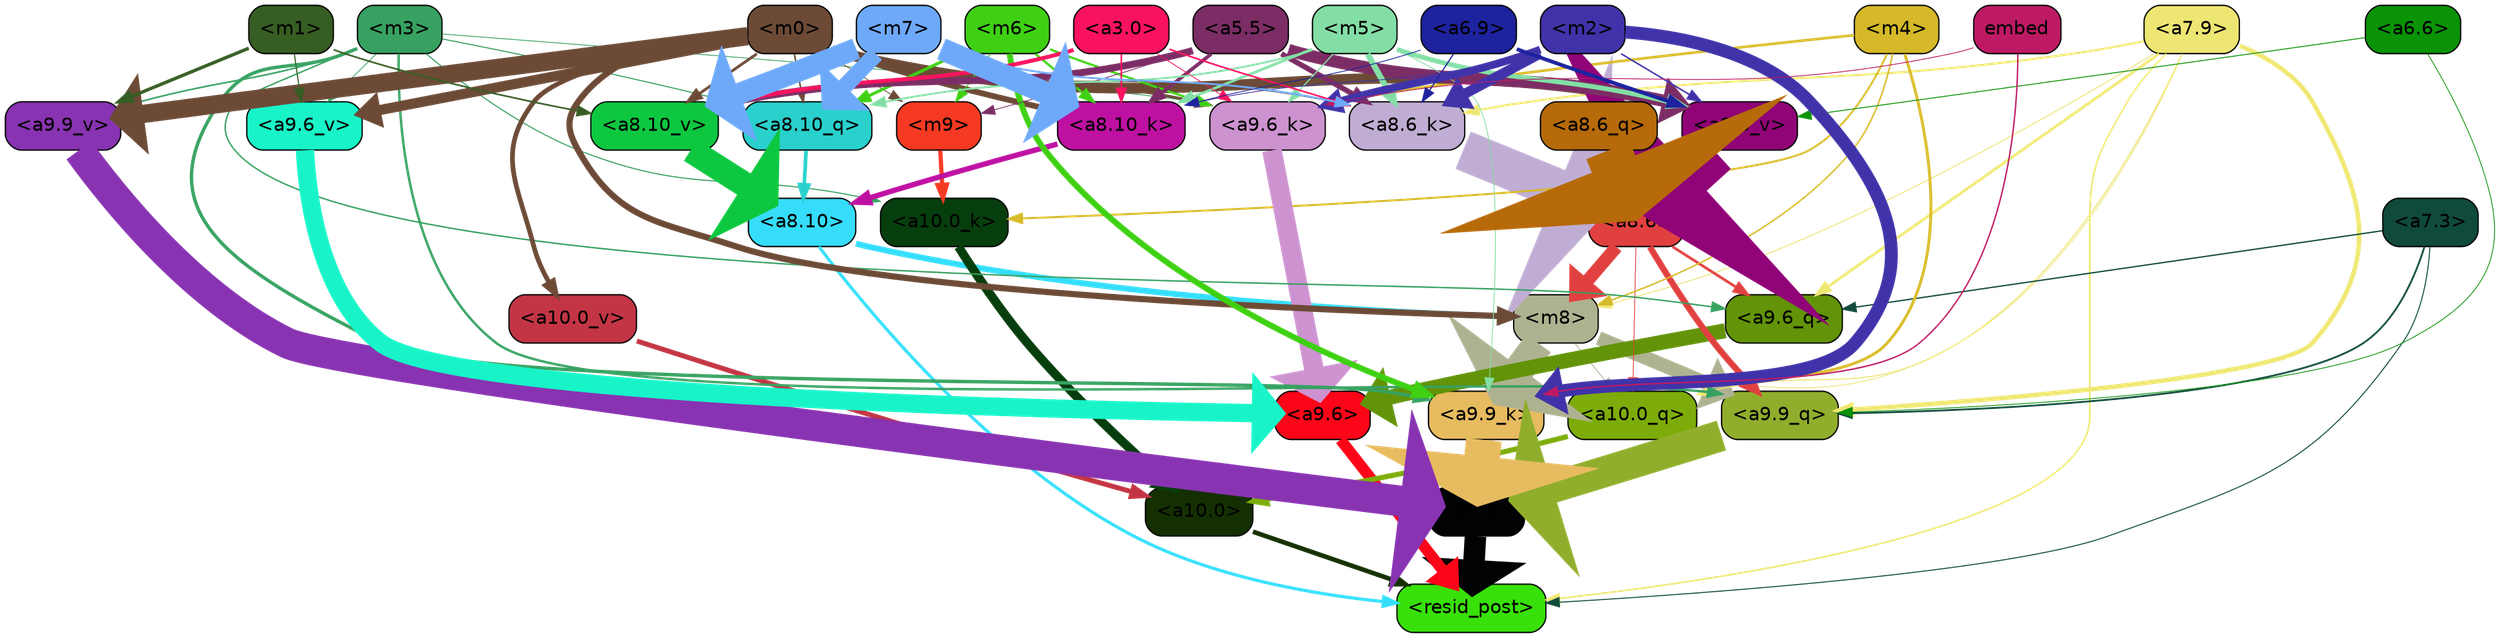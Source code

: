 strict digraph "" {
	graph [bgcolor=transparent,
		layout=dot,
		overlap=false,
		splines=true
	];
	"<a10.0>"	[color=black,
		fillcolor="#143002",
		fontname=Helvetica,
		shape=box,
		style="filled, rounded"];
	"<resid_post>"	[color=black,
		fillcolor="#38e109",
		fontname=Helvetica,
		shape=box,
		style="filled, rounded"];
	"<a10.0>" -> "<resid_post>"	[color="#143002",
		penwidth=3.4253244400024414];
	"<a9.9>"	[color=black,
		fillcolor="#010203",
		fontname=Helvetica,
		shape=box,
		style="filled, rounded"];
	"<a9.9>" -> "<resid_post>"	[color="#010203",
		penwidth=16.05378818511963];
	"<a9.6>"	[color=black,
		fillcolor="#fd0518",
		fontname=Helvetica,
		shape=box,
		style="filled, rounded"];
	"<a9.6>" -> "<resid_post>"	[color="#fd0518",
		penwidth=8.33797836303711];
	"<a8.10>"	[color=black,
		fillcolor="#35ddfb",
		fontname=Helvetica,
		shape=box,
		style="filled, rounded"];
	"<a8.10>" -> "<resid_post>"	[color="#35ddfb",
		penwidth=2.3390636444091797];
	"<m8>"	[color=black,
		fillcolor="#aeb290",
		fontname=Helvetica,
		shape=box,
		style="filled, rounded"];
	"<a8.10>" -> "<m8>"	[color="#35ddfb",
		penwidth=4.388927459716797];
	"<a7.9>"	[color=black,
		fillcolor="#eee673",
		fontname=Helvetica,
		shape=box,
		style="filled, rounded"];
	"<a7.9>" -> "<resid_post>"	[color="#eee673",
		penwidth=1.1926651000976562];
	"<a10.0_q>"	[color=black,
		fillcolor="#7dac0a",
		fontname=Helvetica,
		shape=box,
		style="filled, rounded"];
	"<a7.9>" -> "<a10.0_q>"	[color="#eee673",
		penwidth=0.7811813354492188];
	"<a7.9>" -> "<m8>"	[color="#eee673",
		penwidth=0.6738662719726562];
	"<a9.9_q>"	[color=black,
		fillcolor="#90ae2c",
		fontname=Helvetica,
		shape=box,
		style="filled, rounded"];
	"<a7.9>" -> "<a9.9_q>"	[color="#eee673",
		penwidth=3.33896541595459];
	"<a9.6_q>"	[color=black,
		fillcolor="#629308",
		fontname=Helvetica,
		shape=box,
		style="filled, rounded"];
	"<a7.9>" -> "<a9.6_q>"	[color="#eee673",
		penwidth=2.0531044006347656];
	"<a9.9_k>"	[color=black,
		fillcolor="#e7bb60",
		fontname=Helvetica,
		shape=box,
		style="filled, rounded"];
	"<a7.9>" -> "<a9.9_k>"	[color="#eee673",
		penwidth=0.6];
	"<a8.6_k>"	[color=black,
		fillcolor="#c0add3",
		fontname=Helvetica,
		shape=box,
		style="filled, rounded"];
	"<a7.9>" -> "<a8.6_k>"	[color="#eee673",
		penwidth=1.5751152038574219];
	"<a7.3>"	[color=black,
		fillcolor="#0f4a3b",
		fontname=Helvetica,
		shape=box,
		style="filled, rounded"];
	"<a7.3>" -> "<resid_post>"	[color="#0f4a3b",
		penwidth=0.7339706420898438];
	"<a7.3>" -> "<a9.9_q>"	[color="#0f4a3b",
		penwidth=1.3609809875488281];
	"<a7.3>" -> "<a9.6_q>"	[color="#0f4a3b",
		penwidth=0.9587650299072266];
	"<a10.0_q>" -> "<a10.0>"	[color="#7dac0a",
		penwidth=3.861766815185547];
	"<a10.0_k>"	[color=black,
		fillcolor="#073e0d",
		fontname=Helvetica,
		shape=box,
		style="filled, rounded"];
	"<a10.0_k>" -> "<a10.0>"	[color="#073e0d",
		penwidth=6.691814422607422];
	"<a10.0_v>"	[color=black,
		fillcolor="#c33544",
		fontname=Helvetica,
		shape=box,
		style="filled, rounded"];
	"<a10.0_v>" -> "<a10.0>"	[color="#c33544",
		penwidth=3.703948974609375];
	"<m8>" -> "<a10.0_q>"	[color="#aeb290",
		penwidth=0.6];
	"<m8>" -> "<a9.9_q>"	[color="#aeb290",
		penwidth=10.407995223999023];
	"<m8>" -> "<a9.9_k>"	[color="#aeb290",
		penwidth=22.67278480529785];
	"<a8.6>"	[color=black,
		fillcolor="#e04140",
		fontname=Helvetica,
		shape=box,
		style="filled, rounded"];
	"<a8.6>" -> "<a10.0_q>"	[color="#e04140",
		penwidth=0.6];
	"<a8.6>" -> "<m8>"	[color="#e04140",
		penwidth=9.616483688354492];
	"<a8.6>" -> "<a9.9_q>"	[color="#e04140",
		penwidth=4.681654930114746];
	"<a8.6>" -> "<a9.6_q>"	[color="#e04140",
		penwidth=2.0046749114990234];
	"<m9>"	[color=black,
		fillcolor="#f63922",
		fontname=Helvetica,
		shape=box,
		style="filled, rounded"];
	"<m9>" -> "<a10.0_k>"	[color="#f63922",
		penwidth=3.1536026000976562];
	"<m4>"	[color=black,
		fillcolor="#d6b928",
		fontname=Helvetica,
		shape=box,
		style="filled, rounded"];
	"<m4>" -> "<a10.0_k>"	[color="#d6b928",
		penwidth=1.4532089233398438];
	"<m4>" -> "<m8>"	[color="#d6b928",
		penwidth=1.1121444702148438];
	"<m4>" -> "<a9.9_k>"	[color="#d6b928",
		penwidth=2.1296005249023438];
	"<a9.6_k>"	[color=black,
		fillcolor="#cd92d0",
		fontname=Helvetica,
		shape=box,
		style="filled, rounded"];
	"<m4>" -> "<a9.6_k>"	[color="#d6b928",
		penwidth=1.93524169921875];
	"<m3>"	[color=black,
		fillcolor="#37a161",
		fontname=Helvetica,
		shape=box,
		style="filled, rounded"];
	"<m3>" -> "<a10.0_k>"	[color="#37a161",
		penwidth=0.8012542724609375];
	"<m3>" -> "<a9.9_q>"	[color="#37a161",
		penwidth=1.8098411560058594];
	"<m3>" -> "<a9.6_q>"	[color="#37a161",
		penwidth=1.0731983184814453];
	"<m3>" -> "<a9.9_k>"	[color="#37a161",
		penwidth=2.538074493408203];
	"<m3>" -> "<a9.6_k>"	[color="#37a161",
		penwidth=0.6];
	"<a9.9_v>"	[color=black,
		fillcolor="#8833b1",
		fontname=Helvetica,
		shape=box,
		style="filled, rounded"];
	"<m3>" -> "<a9.9_v>"	[color="#37a161",
		penwidth=1.1908531188964844];
	"<a9.6_v>"	[color=black,
		fillcolor="#18f4c8",
		fontname=Helvetica,
		shape=box,
		style="filled, rounded"];
	"<m3>" -> "<a9.6_v>"	[color="#37a161",
		penwidth=0.6];
	"<a8.10_q>"	[color=black,
		fillcolor="#29d0cc",
		fontname=Helvetica,
		shape=box,
		style="filled, rounded"];
	"<m3>" -> "<a8.10_q>"	[color="#37a161",
		penwidth=0.7969093322753906];
	"<m0>"	[color=black,
		fillcolor="#6c4a36",
		fontname=Helvetica,
		shape=box,
		style="filled, rounded"];
	"<m0>" -> "<a10.0_v>"	[color="#6c4a36",
		penwidth=3.520832061767578];
	"<m0>" -> "<m8>"	[color="#6c4a36",
		penwidth=4.624839782714844];
	"<m0>" -> "<m9>"	[color="#6c4a36",
		penwidth=0.6];
	"<m0>" -> "<a9.6_k>"	[color="#6c4a36",
		penwidth=2.0742149353027344];
	"<m0>" -> "<a9.9_v>"	[color="#6c4a36",
		penwidth=13.6649169921875];
	"<m0>" -> "<a9.6_v>"	[color="#6c4a36",
		penwidth=7.575786590576172];
	"<m0>" -> "<a8.10_q>"	[color="#6c4a36",
		penwidth=1.1731605529785156];
	"<a8.10_k>"	[color=black,
		fillcolor="#be11a2",
		fontname=Helvetica,
		shape=box,
		style="filled, rounded"];
	"<m0>" -> "<a8.10_k>"	[color="#6c4a36",
		penwidth=4.350425720214844];
	"<m0>" -> "<a8.6_k>"	[color="#6c4a36",
		penwidth=1.1486854553222656];
	"<a8.10_v>"	[color=black,
		fillcolor="#0ec740",
		fontname=Helvetica,
		shape=box,
		style="filled, rounded"];
	"<m0>" -> "<a8.10_v>"	[color="#6c4a36",
		penwidth=2.0526657104492188];
	"<a8.6_v>"	[color=black,
		fillcolor="#900477",
		fontname=Helvetica,
		shape=box,
		style="filled, rounded"];
	"<m0>" -> "<a8.6_v>"	[color="#6c4a36",
		penwidth=7.951751708984375];
	"<m6>"	[color=black,
		fillcolor="#3fd014",
		fontname=Helvetica,
		shape=box,
		style="filled, rounded"];
	"<m6>" -> "<m9>"	[color="#3fd014",
		penwidth=0.7276992797851562];
	"<m6>" -> "<a9.9_k>"	[color="#3fd014",
		penwidth=4.405937194824219];
	"<m6>" -> "<a9.6_k>"	[color="#3fd014",
		penwidth=1.6540985107421875];
	"<m6>" -> "<a8.10_q>"	[color="#3fd014",
		penwidth=2.2618331909179688];
	"<m6>" -> "<a8.10_k>"	[color="#3fd014",
		penwidth=1.733642578125];
	"<a5.5>"	[color=black,
		fillcolor="#7c2d65",
		fontname=Helvetica,
		shape=box,
		style="filled, rounded"];
	"<a5.5>" -> "<m9>"	[color="#7c2d65",
		penwidth=0.6];
	"<a5.5>" -> "<a8.10_k>"	[color="#7c2d65",
		penwidth=2.6749038696289062];
	"<a5.5>" -> "<a8.6_k>"	[color="#7c2d65",
		penwidth=3.9810218811035156];
	"<a5.5>" -> "<a8.10_v>"	[color="#7c2d65",
		penwidth=5.2978057861328125];
	"<a5.5>" -> "<a8.6_v>"	[color="#7c2d65",
		penwidth=9.177913665771484];
	"<a9.9_q>" -> "<a9.9>"	[color="#90ae2c",
		penwidth=23.20368194580078];
	"<a9.6_q>" -> "<a9.6>"	[color="#629308",
		penwidth=11.181507110595703];
	"<a9.9_k>" -> "<a9.9>"	[color="#e7bb60",
		penwidth=26.641464233398438];
	"<a9.6_k>" -> "<a9.6>"	[color="#cd92d0",
		penwidth=14.532459259033203];
	"<a9.9_v>" -> "<a9.9>"	[color="#8833b1",
		penwidth=23.02225112915039];
	"<a9.6_v>" -> "<a9.6>"	[color="#18f4c8",
		penwidth=13.634431838989258];
	"<a6.6>"	[color=black,
		fillcolor="#0a9307",
		fontname=Helvetica,
		shape=box,
		style="filled, rounded"];
	"<a6.6>" -> "<a9.9_q>"	[color="#0a9307",
		penwidth=0.6];
	"<a6.6>" -> "<a8.6_v>"	[color="#0a9307",
		penwidth=0.6731643676757812];
	"<m5>"	[color=black,
		fillcolor="#83dea5",
		fontname=Helvetica,
		shape=box,
		style="filled, rounded"];
	"<m5>" -> "<a9.9_k>"	[color="#83dea5",
		penwidth=0.6];
	"<m5>" -> "<a9.6_k>"	[color="#83dea5",
		penwidth=0.9087238311767578];
	"<m5>" -> "<a8.10_q>"	[color="#83dea5",
		penwidth=1.3886604309082031];
	"<m5>" -> "<a8.10_k>"	[color="#83dea5",
		penwidth=1.9560012817382812];
	"<m5>" -> "<a8.6_k>"	[color="#83dea5",
		penwidth=4.4348602294921875];
	"<m5>" -> "<a8.6_v>"	[color="#83dea5",
		penwidth=3.547332763671875];
	"<m2>"	[color=black,
		fillcolor="#4033a9",
		fontname=Helvetica,
		shape=box,
		style="filled, rounded"];
	"<m2>" -> "<a9.9_k>"	[color="#4033a9",
		penwidth=9.546476364135742];
	"<m2>" -> "<a9.6_k>"	[color="#4033a9",
		penwidth=5.765581130981445];
	"<m2>" -> "<a8.10_k>"	[color="#4033a9",
		penwidth=0.6];
	"<m2>" -> "<a8.6_k>"	[color="#4033a9",
		penwidth=7.5130767822265625];
	"<m2>" -> "<a8.6_v>"	[color="#4033a9",
		penwidth=1.1399917602539062];
	embed	[color=black,
		fillcolor="#be1a64",
		fontname=Helvetica,
		shape=box,
		style="filled, rounded"];
	embed -> "<a9.9_k>"	[color="#be1a64",
		penwidth=1.044057846069336];
	embed -> "<a9.6_k>"	[color="#be1a64",
		penwidth=0.6];
	"<a3.0>"	[color=black,
		fillcolor="#f9135f",
		fontname=Helvetica,
		shape=box,
		style="filled, rounded"];
	"<a3.0>" -> "<a9.6_k>"	[color="#f9135f",
		penwidth=0.6];
	"<a3.0>" -> "<a8.10_k>"	[color="#f9135f",
		penwidth=1.2375259399414062];
	"<a3.0>" -> "<a8.6_k>"	[color="#f9135f",
		penwidth=1.2278594970703125];
	"<a3.0>" -> "<a8.10_v>"	[color="#f9135f",
		penwidth=2.9724464416503906];
	"<m1>"	[color=black,
		fillcolor="#365d22",
		fontname=Helvetica,
		shape=box,
		style="filled, rounded"];
	"<m1>" -> "<a9.9_v>"	[color="#365d22",
		penwidth=2.484710693359375];
	"<m1>" -> "<a9.6_v>"	[color="#365d22",
		penwidth=0.8296928405761719];
	"<m1>" -> "<a8.10_v>"	[color="#365d22",
		penwidth=1.2231903076171875];
	"<a8.10_q>" -> "<a8.10>"	[color="#29d0cc",
		penwidth=2.6974411010742188];
	"<a8.6_q>"	[color=black,
		fillcolor="#b66a09",
		fontname=Helvetica,
		shape=box,
		style="filled, rounded"];
	"<a8.6_q>" -> "<a8.6>"	[color="#b66a09",
		penwidth=34.91962909698486];
	"<a8.10_k>" -> "<a8.10>"	[color="#be11a2",
		penwidth=3.9815139770507812];
	"<a8.6_k>" -> "<a8.6>"	[color="#c0add3",
		penwidth=30.12779998779297];
	"<a8.10_v>" -> "<a8.10>"	[color="#0ec740",
		penwidth=18.80433464050293];
	"<a8.6_v>" -> "<a8.6>"	[color="#900477",
		penwidth=37.04597568511963];
	"<m7>"	[color=black,
		fillcolor="#6ea9f9",
		fontname=Helvetica,
		shape=box,
		style="filled, rounded"];
	"<m7>" -> "<a8.10_q>"	[color="#6ea9f9",
		penwidth=12.189899444580078];
	"<m7>" -> "<a8.10_k>"	[color="#6ea9f9",
		penwidth=16.634174346923828];
	"<m7>" -> "<a8.6_k>"	[color="#6ea9f9",
		penwidth=1.4160232543945312];
	"<m7>" -> "<a8.10_v>"	[color="#6ea9f9",
		penwidth=15.893604278564453];
	"<a6.9>"	[color=black,
		fillcolor="#1d229e",
		fontname=Helvetica,
		shape=box,
		style="filled, rounded"];
	"<a6.9>" -> "<a8.10_k>"	[color="#1d229e",
		penwidth=0.6];
	"<a6.9>" -> "<a8.6_k>"	[color="#1d229e",
		penwidth=0.8667373657226562];
	"<a6.9>" -> "<a8.6_v>"	[color="#1d229e",
		penwidth=2.8011817932128906];
}

